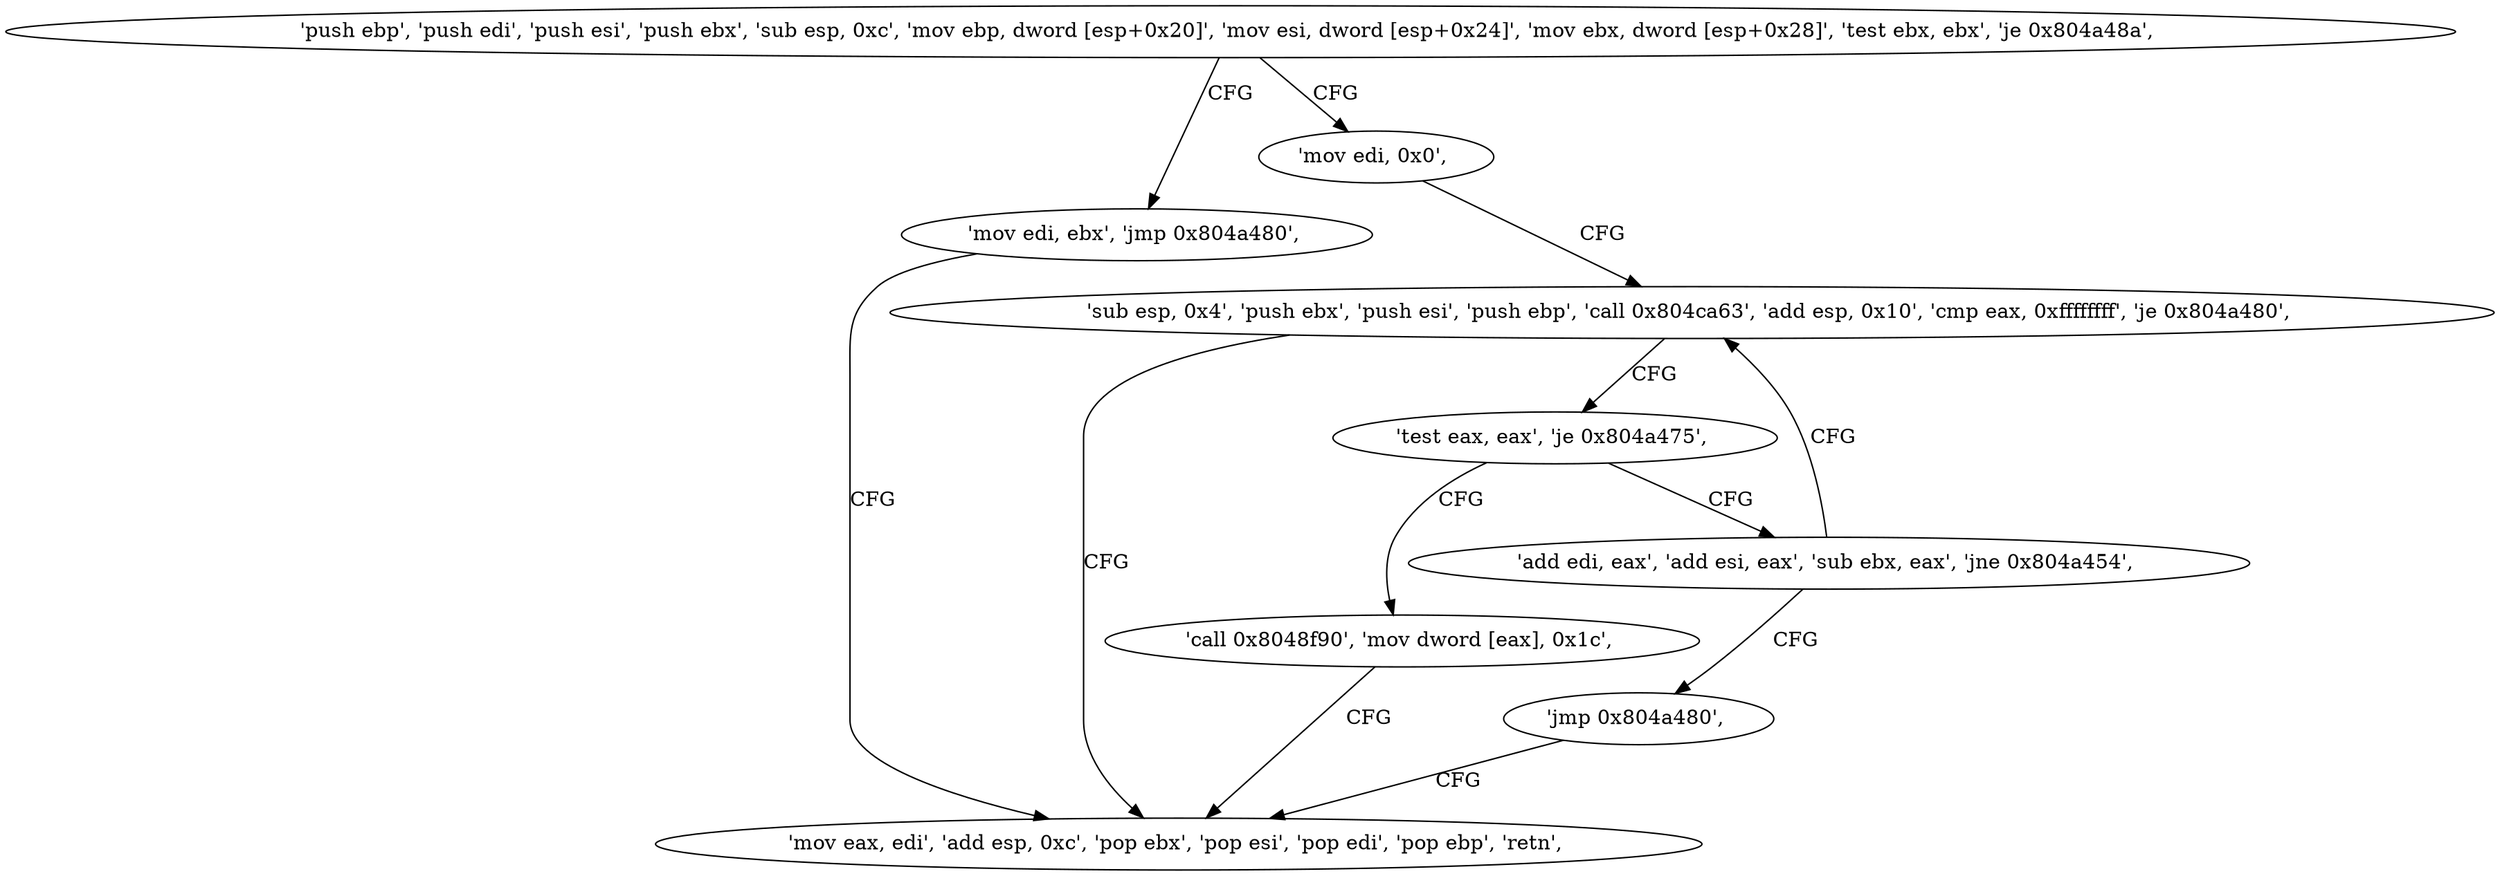 digraph "func" {
"134521912" [label = "'push ebp', 'push edi', 'push esi', 'push ebx', 'sub esp, 0xc', 'mov ebp, dword [esp+0x20]', 'mov esi, dword [esp+0x24]', 'mov ebx, dword [esp+0x28]', 'test ebx, ebx', 'je 0x804a48a', " ]
"134521994" [label = "'mov edi, ebx', 'jmp 0x804a480', " ]
"134521935" [label = "'mov edi, 0x0', " ]
"134521984" [label = "'mov eax, edi', 'add esp, 0xc', 'pop ebx', 'pop esi', 'pop edi', 'pop ebp', 'retn', " ]
"134521940" [label = "'sub esp, 0x4', 'push ebx', 'push esi', 'push ebp', 'call 0x804ca63', 'add esp, 0x10', 'cmp eax, 0xffffffff', 'je 0x804a480', " ]
"134521959" [label = "'test eax, eax', 'je 0x804a475', " ]
"134521973" [label = "'call 0x8048f90', 'mov dword [eax], 0x1c', " ]
"134521963" [label = "'add edi, eax', 'add esi, eax', 'sub ebx, eax', 'jne 0x804a454', " ]
"134521971" [label = "'jmp 0x804a480', " ]
"134521912" -> "134521994" [ label = "CFG" ]
"134521912" -> "134521935" [ label = "CFG" ]
"134521994" -> "134521984" [ label = "CFG" ]
"134521935" -> "134521940" [ label = "CFG" ]
"134521940" -> "134521984" [ label = "CFG" ]
"134521940" -> "134521959" [ label = "CFG" ]
"134521959" -> "134521973" [ label = "CFG" ]
"134521959" -> "134521963" [ label = "CFG" ]
"134521973" -> "134521984" [ label = "CFG" ]
"134521963" -> "134521940" [ label = "CFG" ]
"134521963" -> "134521971" [ label = "CFG" ]
"134521971" -> "134521984" [ label = "CFG" ]
}
